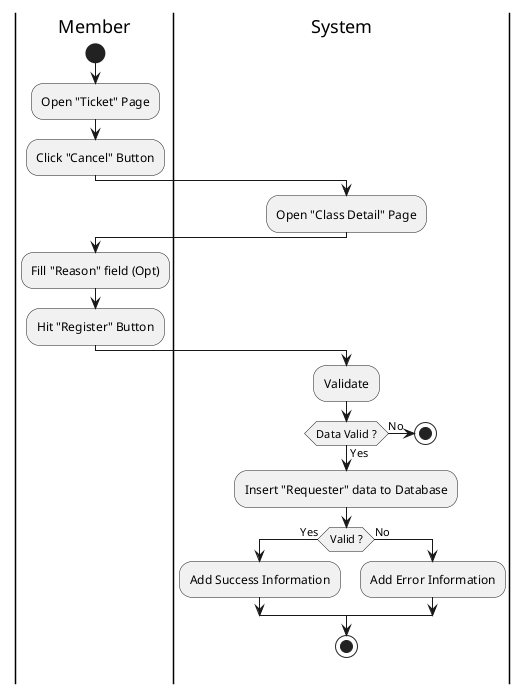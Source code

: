 @startuml CancelRequestedClass

skinparam ConditionEndStyle hline
skinparam Monochrome true
skinparam Shadowing false

|Member|
start
:Open "Ticket" Page;
:Click "Cancel" Button;

|System|
:Open "Class Detail" Page;

|Member|
:Fill "Reason" field (Opt);
:Hit "Register" Button;

|System|
:Validate;

if (Data Valid ?) then (Yes)
    :Insert "Requester" data to Database;

    if (Valid ?) then (Yes)
        :Add Success Information;
    else (No)
        :Add Error Information;
    endif

    stop
else (No)
    stop
endif

@enduml